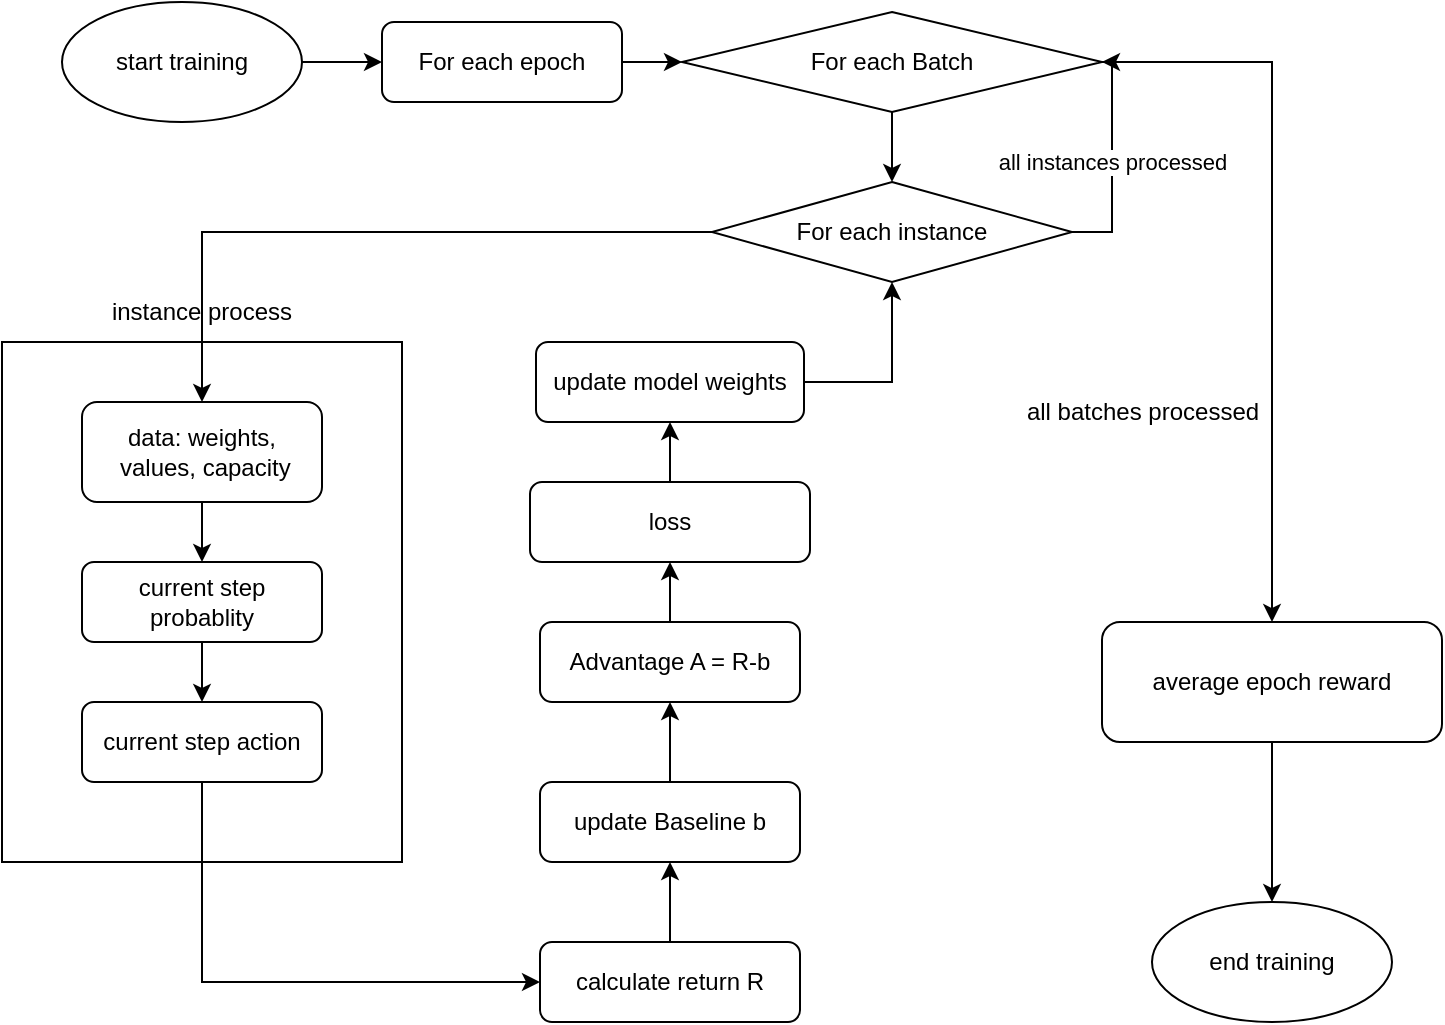 <mxfile version="28.0.6">
  <diagram name="第 1 页" id="8Gy-hFhA_sYA7JsWY0R3">
    <mxGraphModel dx="1426" dy="841" grid="1" gridSize="10" guides="1" tooltips="1" connect="1" arrows="1" fold="1" page="1" pageScale="1" pageWidth="827" pageHeight="1169" math="0" shadow="0">
      <root>
        <mxCell id="0" />
        <mxCell id="1" parent="0" />
        <mxCell id="O5IykoiGszYiBBqlG0yX-21" value="" style="rounded=0;whiteSpace=wrap;html=1;" vertex="1" parent="1">
          <mxGeometry x="10" y="240" width="200" height="260" as="geometry" />
        </mxCell>
        <mxCell id="O5IykoiGszYiBBqlG0yX-15" style="edgeStyle=orthogonalEdgeStyle;rounded=0;orthogonalLoop=1;jettySize=auto;html=1;exitX=1;exitY=0.5;exitDx=0;exitDy=0;entryX=0;entryY=0.5;entryDx=0;entryDy=0;" edge="1" parent="1" source="O5IykoiGszYiBBqlG0yX-1" target="O5IykoiGszYiBBqlG0yX-2">
          <mxGeometry relative="1" as="geometry" />
        </mxCell>
        <mxCell id="O5IykoiGszYiBBqlG0yX-1" value="start training" style="ellipse;whiteSpace=wrap;html=1;" vertex="1" parent="1">
          <mxGeometry x="40" y="70" width="120" height="60" as="geometry" />
        </mxCell>
        <mxCell id="O5IykoiGszYiBBqlG0yX-16" style="edgeStyle=orthogonalEdgeStyle;rounded=0;orthogonalLoop=1;jettySize=auto;html=1;exitX=1;exitY=0.5;exitDx=0;exitDy=0;entryX=0;entryY=0.5;entryDx=0;entryDy=0;" edge="1" parent="1" source="O5IykoiGszYiBBqlG0yX-2" target="O5IykoiGszYiBBqlG0yX-3">
          <mxGeometry relative="1" as="geometry" />
        </mxCell>
        <mxCell id="O5IykoiGszYiBBqlG0yX-2" value="For each epoch" style="rounded=1;whiteSpace=wrap;html=1;" vertex="1" parent="1">
          <mxGeometry x="200" y="80" width="120" height="40" as="geometry" />
        </mxCell>
        <mxCell id="O5IykoiGszYiBBqlG0yX-17" style="edgeStyle=orthogonalEdgeStyle;rounded=0;orthogonalLoop=1;jettySize=auto;html=1;exitX=0.5;exitY=1;exitDx=0;exitDy=0;" edge="1" parent="1" source="O5IykoiGszYiBBqlG0yX-3" target="O5IykoiGszYiBBqlG0yX-9">
          <mxGeometry relative="1" as="geometry" />
        </mxCell>
        <mxCell id="O5IykoiGszYiBBqlG0yX-32" style="edgeStyle=orthogonalEdgeStyle;rounded=0;orthogonalLoop=1;jettySize=auto;html=1;exitX=1;exitY=0.5;exitDx=0;exitDy=0;entryX=0.5;entryY=0;entryDx=0;entryDy=0;" edge="1" parent="1" source="O5IykoiGszYiBBqlG0yX-3" target="O5IykoiGszYiBBqlG0yX-34">
          <mxGeometry relative="1" as="geometry">
            <mxPoint x="650" y="380" as="targetPoint" />
          </mxGeometry>
        </mxCell>
        <mxCell id="O5IykoiGszYiBBqlG0yX-3" value="For each Batch" style="rhombus;whiteSpace=wrap;html=1;" vertex="1" parent="1">
          <mxGeometry x="350" y="75" width="210" height="50" as="geometry" />
        </mxCell>
        <mxCell id="O5IykoiGszYiBBqlG0yX-19" style="edgeStyle=orthogonalEdgeStyle;rounded=0;orthogonalLoop=1;jettySize=auto;html=1;exitX=0.5;exitY=1;exitDx=0;exitDy=0;entryX=0.5;entryY=0;entryDx=0;entryDy=0;" edge="1" parent="1" source="O5IykoiGszYiBBqlG0yX-4" target="O5IykoiGszYiBBqlG0yX-8">
          <mxGeometry relative="1" as="geometry" />
        </mxCell>
        <mxCell id="O5IykoiGszYiBBqlG0yX-4" value="data: weights,&lt;div&gt;&amp;nbsp;values, capacity&lt;/div&gt;" style="rounded=1;whiteSpace=wrap;html=1;" vertex="1" parent="1">
          <mxGeometry x="50" y="270" width="120" height="50" as="geometry" />
        </mxCell>
        <mxCell id="O5IykoiGszYiBBqlG0yX-24" style="edgeStyle=orthogonalEdgeStyle;rounded=0;orthogonalLoop=1;jettySize=auto;html=1;exitX=0.5;exitY=0;exitDx=0;exitDy=0;entryX=0.5;entryY=1;entryDx=0;entryDy=0;" edge="1" parent="1" source="O5IykoiGszYiBBqlG0yX-6" target="O5IykoiGszYiBBqlG0yX-11">
          <mxGeometry relative="1" as="geometry" />
        </mxCell>
        <mxCell id="O5IykoiGszYiBBqlG0yX-6" value="calculate return R" style="rounded=1;whiteSpace=wrap;html=1;" vertex="1" parent="1">
          <mxGeometry x="279" y="540" width="130" height="40" as="geometry" />
        </mxCell>
        <mxCell id="O5IykoiGszYiBBqlG0yX-23" style="edgeStyle=orthogonalEdgeStyle;rounded=0;orthogonalLoop=1;jettySize=auto;html=1;exitX=0.5;exitY=1;exitDx=0;exitDy=0;entryX=0;entryY=0.5;entryDx=0;entryDy=0;" edge="1" parent="1" source="O5IykoiGszYiBBqlG0yX-7" target="O5IykoiGszYiBBqlG0yX-6">
          <mxGeometry relative="1" as="geometry" />
        </mxCell>
        <mxCell id="O5IykoiGszYiBBqlG0yX-7" value="current step action" style="rounded=1;whiteSpace=wrap;html=1;" vertex="1" parent="1">
          <mxGeometry x="50" y="420" width="120" height="40" as="geometry" />
        </mxCell>
        <mxCell id="O5IykoiGszYiBBqlG0yX-20" style="edgeStyle=orthogonalEdgeStyle;rounded=0;orthogonalLoop=1;jettySize=auto;html=1;exitX=0.5;exitY=1;exitDx=0;exitDy=0;entryX=0.5;entryY=0;entryDx=0;entryDy=0;" edge="1" parent="1" source="O5IykoiGszYiBBqlG0yX-8" target="O5IykoiGszYiBBqlG0yX-7">
          <mxGeometry relative="1" as="geometry" />
        </mxCell>
        <mxCell id="O5IykoiGszYiBBqlG0yX-8" value="current step probablity" style="rounded=1;whiteSpace=wrap;html=1;" vertex="1" parent="1">
          <mxGeometry x="50" y="350" width="120" height="40" as="geometry" />
        </mxCell>
        <mxCell id="O5IykoiGszYiBBqlG0yX-18" style="edgeStyle=orthogonalEdgeStyle;rounded=0;orthogonalLoop=1;jettySize=auto;html=1;exitX=0;exitY=0.5;exitDx=0;exitDy=0;entryX=0.5;entryY=0;entryDx=0;entryDy=0;" edge="1" parent="1" source="O5IykoiGszYiBBqlG0yX-9" target="O5IykoiGszYiBBqlG0yX-4">
          <mxGeometry relative="1" as="geometry" />
        </mxCell>
        <mxCell id="O5IykoiGszYiBBqlG0yX-31" value="all instances processed" style="edgeStyle=orthogonalEdgeStyle;rounded=0;orthogonalLoop=1;jettySize=auto;html=1;exitX=1;exitY=0.5;exitDx=0;exitDy=0;entryX=1;entryY=0.5;entryDx=0;entryDy=0;" edge="1" parent="1" source="O5IykoiGszYiBBqlG0yX-9" target="O5IykoiGszYiBBqlG0yX-3">
          <mxGeometry relative="1" as="geometry" />
        </mxCell>
        <mxCell id="O5IykoiGszYiBBqlG0yX-9" value="For each instance" style="rhombus;whiteSpace=wrap;html=1;" vertex="1" parent="1">
          <mxGeometry x="365" y="160" width="180" height="50" as="geometry" />
        </mxCell>
        <mxCell id="O5IykoiGszYiBBqlG0yX-25" style="edgeStyle=orthogonalEdgeStyle;rounded=0;orthogonalLoop=1;jettySize=auto;html=1;exitX=0.5;exitY=0;exitDx=0;exitDy=0;entryX=0.5;entryY=1;entryDx=0;entryDy=0;" edge="1" parent="1" source="O5IykoiGszYiBBqlG0yX-11" target="O5IykoiGszYiBBqlG0yX-12">
          <mxGeometry relative="1" as="geometry" />
        </mxCell>
        <mxCell id="O5IykoiGszYiBBqlG0yX-11" value="update Baseline b" style="rounded=1;whiteSpace=wrap;html=1;" vertex="1" parent="1">
          <mxGeometry x="279" y="460" width="130" height="40" as="geometry" />
        </mxCell>
        <mxCell id="O5IykoiGszYiBBqlG0yX-26" style="edgeStyle=orthogonalEdgeStyle;rounded=0;orthogonalLoop=1;jettySize=auto;html=1;exitX=0.5;exitY=0;exitDx=0;exitDy=0;entryX=0.5;entryY=1;entryDx=0;entryDy=0;" edge="1" parent="1" source="O5IykoiGszYiBBqlG0yX-12" target="O5IykoiGszYiBBqlG0yX-13">
          <mxGeometry relative="1" as="geometry" />
        </mxCell>
        <mxCell id="O5IykoiGszYiBBqlG0yX-12" value="Advantage A = R-b" style="rounded=1;whiteSpace=wrap;html=1;" vertex="1" parent="1">
          <mxGeometry x="279" y="380" width="130" height="40" as="geometry" />
        </mxCell>
        <mxCell id="O5IykoiGszYiBBqlG0yX-29" style="edgeStyle=orthogonalEdgeStyle;rounded=0;orthogonalLoop=1;jettySize=auto;html=1;exitX=0.5;exitY=0;exitDx=0;exitDy=0;entryX=0.5;entryY=1;entryDx=0;entryDy=0;" edge="1" parent="1" source="O5IykoiGszYiBBqlG0yX-13" target="O5IykoiGszYiBBqlG0yX-27">
          <mxGeometry relative="1" as="geometry" />
        </mxCell>
        <mxCell id="O5IykoiGszYiBBqlG0yX-13" value="loss" style="rounded=1;whiteSpace=wrap;html=1;" vertex="1" parent="1">
          <mxGeometry x="274" y="310" width="140" height="40" as="geometry" />
        </mxCell>
        <mxCell id="O5IykoiGszYiBBqlG0yX-22" value="instance process" style="text;html=1;align=center;verticalAlign=middle;whiteSpace=wrap;rounded=0;" vertex="1" parent="1">
          <mxGeometry x="30" y="210" width="160" height="30" as="geometry" />
        </mxCell>
        <mxCell id="O5IykoiGszYiBBqlG0yX-30" style="edgeStyle=orthogonalEdgeStyle;rounded=0;orthogonalLoop=1;jettySize=auto;html=1;exitX=1;exitY=0.5;exitDx=0;exitDy=0;entryX=0.5;entryY=1;entryDx=0;entryDy=0;" edge="1" parent="1" source="O5IykoiGszYiBBqlG0yX-27" target="O5IykoiGszYiBBqlG0yX-9">
          <mxGeometry relative="1" as="geometry" />
        </mxCell>
        <mxCell id="O5IykoiGszYiBBqlG0yX-27" value="update model weights" style="rounded=1;whiteSpace=wrap;html=1;" vertex="1" parent="1">
          <mxGeometry x="277" y="240" width="134" height="40" as="geometry" />
        </mxCell>
        <mxCell id="O5IykoiGszYiBBqlG0yX-33" value="all batches processed" style="text;html=1;align=center;verticalAlign=middle;resizable=0;points=[];autosize=1;strokeColor=none;fillColor=none;" vertex="1" parent="1">
          <mxGeometry x="510" y="260" width="140" height="30" as="geometry" />
        </mxCell>
        <mxCell id="O5IykoiGszYiBBqlG0yX-36" style="edgeStyle=orthogonalEdgeStyle;rounded=0;orthogonalLoop=1;jettySize=auto;html=1;exitX=0.5;exitY=1;exitDx=0;exitDy=0;entryX=0.5;entryY=0;entryDx=0;entryDy=0;" edge="1" parent="1" source="O5IykoiGszYiBBqlG0yX-34" target="O5IykoiGszYiBBqlG0yX-35">
          <mxGeometry relative="1" as="geometry" />
        </mxCell>
        <mxCell id="O5IykoiGszYiBBqlG0yX-34" value="average epoch reward" style="rounded=1;whiteSpace=wrap;html=1;" vertex="1" parent="1">
          <mxGeometry x="560" y="380" width="170" height="60" as="geometry" />
        </mxCell>
        <mxCell id="O5IykoiGszYiBBqlG0yX-35" value="end training" style="ellipse;whiteSpace=wrap;html=1;" vertex="1" parent="1">
          <mxGeometry x="585" y="520" width="120" height="60" as="geometry" />
        </mxCell>
      </root>
    </mxGraphModel>
  </diagram>
</mxfile>
